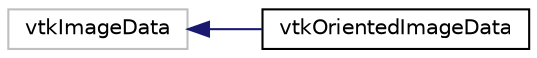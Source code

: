 digraph "Graphical Class Hierarchy"
{
  bgcolor="transparent";
  edge [fontname="Helvetica",fontsize="10",labelfontname="Helvetica",labelfontsize="10"];
  node [fontname="Helvetica",fontsize="10",shape=record];
  rankdir="LR";
  Node351 [label="vtkImageData",height=0.2,width=0.4,color="grey75"];
  Node351 -> Node0 [dir="back",color="midnightblue",fontsize="10",style="solid",fontname="Helvetica"];
  Node0 [label="vtkOrientedImageData",height=0.2,width=0.4,color="black",URL="$classvtkOrientedImageData.html",tooltip="Image data containing orientation information. "];
}
